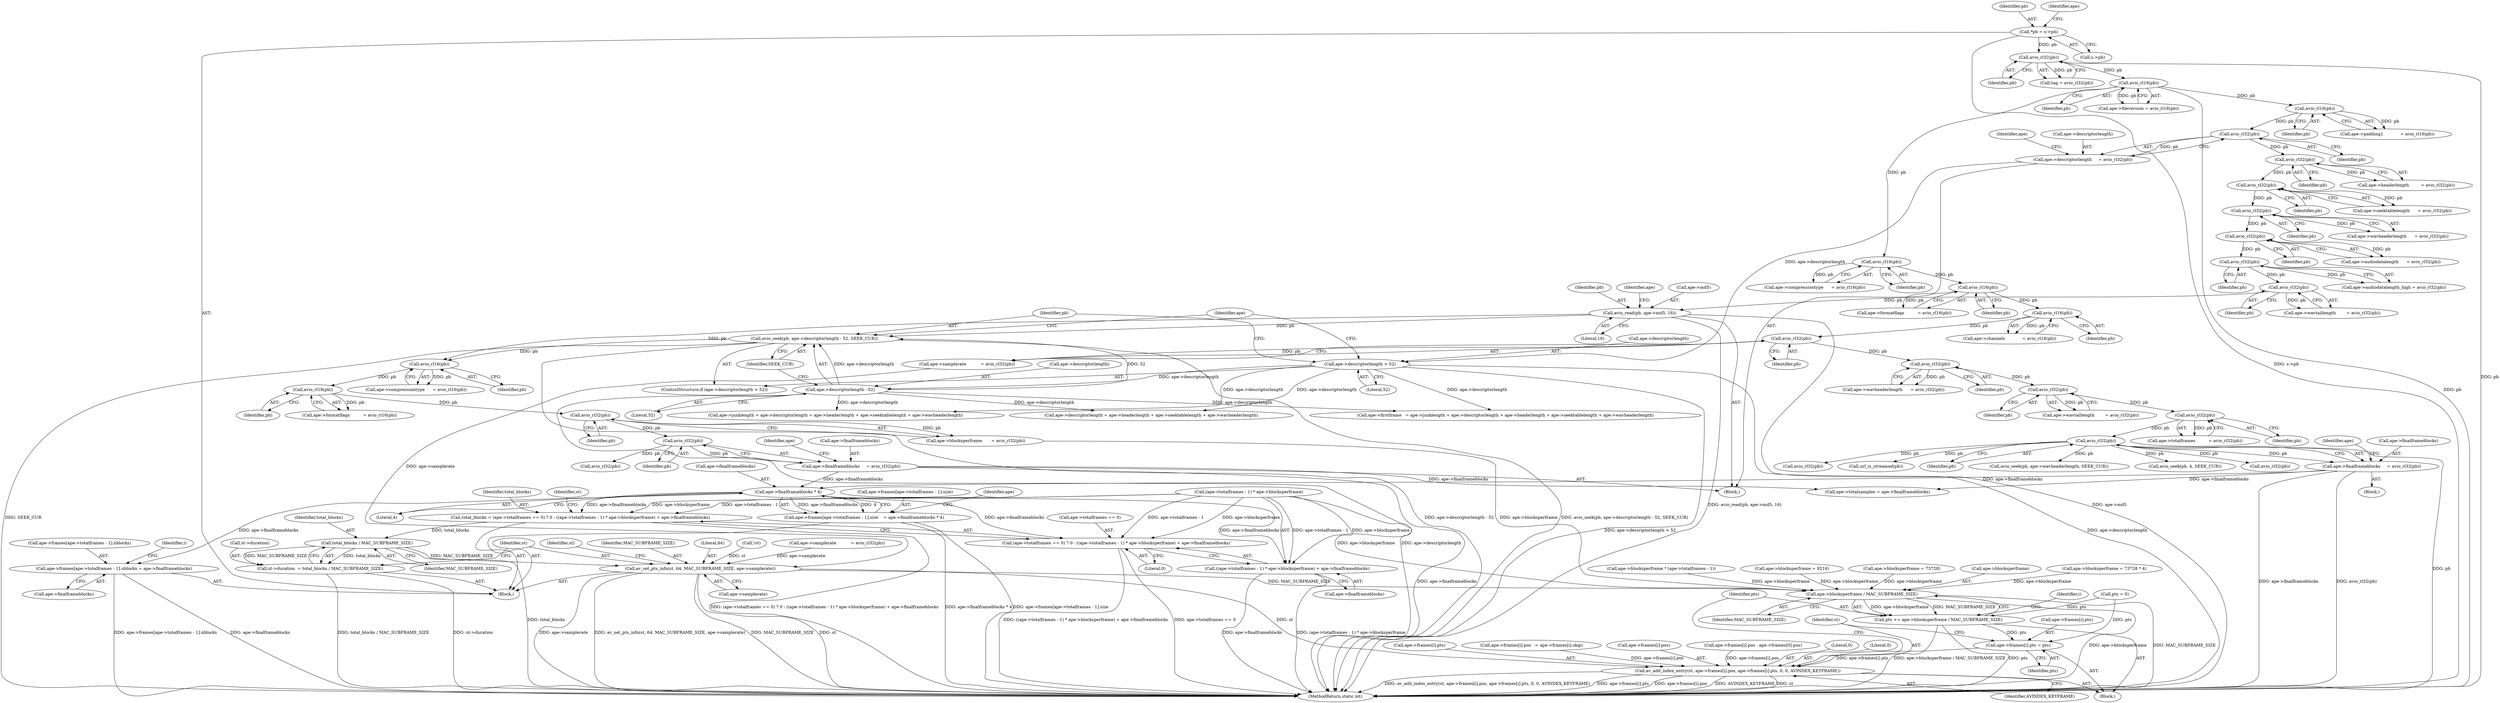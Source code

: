digraph "0_FFmpeg_8312e3fc9041027a33c8bc667bb99740fdf41dd5@API" {
"1000780" [label="(Call,ape->finalframeblocks * 4)"];
"1000364" [label="(Call,ape->finalframeblocks     = avio_rl32(pb))"];
"1000368" [label="(Call,avio_rl32(pb))"];
"1000362" [label="(Call,avio_rl32(pb))"];
"1000356" [label="(Call,avio_rl32(pb))"];
"1000350" [label="(Call,avio_rl32(pb))"];
"1000344" [label="(Call,avio_rl32(pb))"];
"1000338" [label="(Call,avio_rl16(pb))"];
"1000332" [label="(Call,avio_rl16(pb))"];
"1000326" [label="(Call,avio_rl16(pb))"];
"1000153" [label="(Call,avio_rl16(pb))"];
"1000136" [label="(Call,avio_rl32(pb))"];
"1000113" [label="(Call,*pb = s->pb)"];
"1000280" [label="(Call,ape->finalframeblocks     = avio_rl32(pb))"];
"1000284" [label="(Call,avio_rl32(pb))"];
"1000278" [label="(Call,avio_rl32(pb))"];
"1000272" [label="(Call,avio_rl16(pb))"];
"1000266" [label="(Call,avio_rl16(pb))"];
"1000254" [label="(Call,avio_seek(pb, ape->descriptorlength - 52, SEEK_CUR))"];
"1000242" [label="(Call,avio_read(pb, ape->md5, 16))"];
"1000240" [label="(Call,avio_rl32(pb))"];
"1000234" [label="(Call,avio_rl32(pb))"];
"1000228" [label="(Call,avio_rl32(pb))"];
"1000222" [label="(Call,avio_rl32(pb))"];
"1000216" [label="(Call,avio_rl32(pb))"];
"1000210" [label="(Call,avio_rl32(pb))"];
"1000204" [label="(Call,avio_rl32(pb))"];
"1000198" [label="(Call,avio_rl16(pb))"];
"1000256" [label="(Call,ape->descriptorlength - 52)"];
"1000249" [label="(Call,ape->descriptorlength > 52)"];
"1000200" [label="(Call,ape->descriptorlength     = avio_rl32(pb))"];
"1000768" [label="(Call,ape->frames[ape->totalframes - 1].size    = ape->finalframeblocks * 4)"];
"1000785" [label="(Call,ape->frames[ape->totalframes - 1].nblocks = ape->finalframeblocks)"];
"1000914" [label="(Call,total_blocks = (ape->totalframes == 0) ? 0 : ((ape->totalframes - 1) * ape->blocksperframe) + ape->finalframeblocks)"];
"1001011" [label="(Call,total_blocks / MAC_SUBFRAME_SIZE)"];
"1001007" [label="(Call,st->duration  = total_blocks / MAC_SUBFRAME_SIZE)"];
"1001014" [label="(Call,av_set_pts_info(st, 64, MAC_SUBFRAME_SIZE, ape->samplerate))"];
"1001093" [label="(Call,av_add_index_entry(st, ape->frames[i].pos, ape->frames[i].pts, 0, 0, AVINDEX_KEYFRAME))"];
"1001114" [label="(Call,ape->blocksperframe / MAC_SUBFRAME_SIZE)"];
"1001112" [label="(Call,pts += ape->blocksperframe / MAC_SUBFRAME_SIZE)"];
"1001084" [label="(Call,ape->frames[i].pts = pts)"];
"1000916" [label="(Call,(ape->totalframes == 0) ? 0 : ((ape->totalframes - 1) * ape->blocksperframe) + ape->finalframeblocks)"];
"1000923" [label="(Call,((ape->totalframes - 1) * ape->blocksperframe) + ape->finalframeblocks)"];
"1000242" [label="(Call,avio_read(pb, ape->md5, 16))"];
"1000326" [label="(Call,avio_rl16(pb))"];
"1000784" [label="(Literal,4)"];
"1000243" [label="(Identifier,pb)"];
"1000311" [label="(Block,)"];
"1000362" [label="(Call,avio_rl32(pb))"];
"1000257" [label="(Call,ape->descriptorlength)"];
"1000273" [label="(Identifier,pb)"];
"1000137" [label="(Identifier,pb)"];
"1000212" [label="(Call,ape->seektablelength      = avio_rl32(pb))"];
"1001112" [label="(Call,pts += ape->blocksperframe / MAC_SUBFRAME_SIZE)"];
"1000373" [label="(Identifier,ape)"];
"1000210" [label="(Call,avio_rl32(pb))"];
"1001094" [label="(Identifier,st)"];
"1000290" [label="(Call,avio_rl32(pb))"];
"1000346" [label="(Call,ape->wavheaderlength      = avio_rl32(pb))"];
"1000909" [label="(Call,!st)"];
"1001069" [label="(Call,pts = 0)"];
"1000211" [label="(Identifier,pb)"];
"1000217" [label="(Identifier,pb)"];
"1000240" [label="(Call,avio_rl32(pb))"];
"1000344" [label="(Call,avio_rl32(pb))"];
"1000304" [label="(Call,ape->samplerate           = avio_rl32(pb))"];
"1001085" [label="(Call,ape->frames[i].pts)"];
"1000228" [label="(Call,avio_rl32(pb))"];
"1000780" [label="(Call,ape->finalframeblocks * 4)"];
"1000241" [label="(Identifier,pb)"];
"1000154" [label="(Identifier,pb)"];
"1000115" [label="(Call,s->pb)"];
"1000114" [label="(Identifier,pb)"];
"1000647" [label="(Call,avio_rl32(pb))"];
"1001012" [label="(Identifier,total_blocks)"];
"1001102" [label="(Call,ape->frames[i].pts)"];
"1000234" [label="(Call,avio_rl32(pb))"];
"1000356" [label="(Call,avio_rl32(pb))"];
"1000821" [label="(Call,ape->frames[i].pos  -= ape->frames[i].skip)"];
"1000328" [label="(Call,ape->formatflags          = avio_rl16(pb))"];
"1000352" [label="(Call,ape->wavtaillength        = avio_rl32(pb))"];
"1000236" [label="(Call,ape->wavtaillength        = avio_rl32(pb))"];
"1001095" [label="(Call,ape->frames[i].pos)"];
"1000456" [label="(Call,ape->blocksperframe = 73728 * 4)"];
"1000924" [label="(Call,(ape->totalframes - 1) * ape->blocksperframe)"];
"1001024" [label="(Identifier,st)"];
"1001014" [label="(Call,av_set_pts_info(st, 64, MAC_SUBFRAME_SIZE, ape->samplerate))"];
"1001013" [label="(Identifier,MAC_SUBFRAME_SIZE)"];
"1000922" [label="(Literal,0)"];
"1000923" [label="(Call,((ape->totalframes - 1) * ape->blocksperframe) + ape->finalframeblocks)"];
"1000247" [label="(Literal,16)"];
"1000334" [label="(Call,ape->channels             = avio_rl16(pb))"];
"1000603" [label="(Call,ape->blocksperframe * (ape->totalframes - 1))"];
"1000256" [label="(Call,ape->descriptorlength - 52)"];
"1000206" [label="(Call,ape->headerlength         = avio_rl32(pb))"];
"1000205" [label="(Identifier,pb)"];
"1000752" [label="(Call,ape->frames[i].pos - ape->frames[0].pos)"];
"1000248" [label="(ControlStructure,if (ape->descriptorlength > 52))"];
"1000769" [label="(Call,ape->frames[ape->totalframes - 1].size)"];
"1001118" [label="(Identifier,MAC_SUBFRAME_SIZE)"];
"1001113" [label="(Identifier,pts)"];
"1000251" [label="(Identifier,ape)"];
"1000340" [label="(Call,ape->samplerate           = avio_rl32(pb))"];
"1000120" [label="(Identifier,ape)"];
"1000136" [label="(Call,avio_rl32(pb))"];
"1000216" [label="(Call,avio_rl32(pb))"];
"1001011" [label="(Call,total_blocks / MAC_SUBFRAME_SIZE)"];
"1001008" [label="(Call,st->duration)"];
"1000200" [label="(Call,ape->descriptorlength     = avio_rl32(pb))"];
"1000264" [label="(Identifier,ape)"];
"1000488" [label="(Call,ape->blocksperframe = 9216)"];
"1001092" [label="(Identifier,pts)"];
"1000917" [label="(Call,ape->totalframes == 0)"];
"1000149" [label="(Call,ape->fileversion = avio_rl16(pb))"];
"1000244" [label="(Call,ape->md5)"];
"1000272" [label="(Call,avio_rl16(pb))"];
"1001018" [label="(Call,ape->samplerate)"];
"1000365" [label="(Call,ape->finalframeblocks)"];
"1000786" [label="(Call,ape->frames[ape->totalframes - 1].nblocks)"];
"1000933" [label="(Call,ape->finalframeblocks)"];
"1000288" [label="(Identifier,ape)"];
"1000260" [label="(Literal,52)"];
"1000558" [label="(Call,ape->firstframe   = ape->junklength + ape->descriptorlength + ape->headerlength + ape->seektablelength + ape->wavheaderlength)"];
"1000802" [label="(Identifier,i)"];
"1000797" [label="(Call,ape->finalframeblocks)"];
"1000351" [label="(Identifier,pb)"];
"1000785" [label="(Call,ape->frames[ape->totalframes - 1].nblocks = ape->finalframeblocks)"];
"1000914" [label="(Call,total_blocks = (ape->totalframes == 0) ? 0 : ((ape->totalframes - 1) * ape->blocksperframe) + ape->finalframeblocks)"];
"1000789" [label="(Identifier,ape)"];
"1000285" [label="(Identifier,pb)"];
"1000279" [label="(Identifier,pb)"];
"1000482" [label="(Call,ape->blocksperframe = 73728)"];
"1000250" [label="(Call,ape->descriptorlength)"];
"1000224" [label="(Call,ape->audiodatalength      = avio_rl32(pb))"];
"1000586" [label="(Call,ape->totalsamples = ape->finalframeblocks)"];
"1000345" [label="(Identifier,pb)"];
"1000281" [label="(Call,ape->finalframeblocks)"];
"1001114" [label="(Call,ape->blocksperframe / MAC_SUBFRAME_SIZE)"];
"1001007" [label="(Call,st->duration  = total_blocks / MAC_SUBFRAME_SIZE)"];
"1000781" [label="(Call,ape->finalframeblocks)"];
"1000222" [label="(Call,avio_rl32(pb))"];
"1000249" [label="(Call,ape->descriptorlength > 52)"];
"1001115" [label="(Call,ape->blocksperframe)"];
"1000111" [label="(Block,)"];
"1000204" [label="(Call,avio_rl32(pb))"];
"1001083" [label="(Block,)"];
"1000915" [label="(Identifier,total_blocks)"];
"1000875" [label="(Call,url_is_streamed(pb))"];
"1000939" [label="(Identifier,st)"];
"1000230" [label="(Call,ape->audiodatalength_high = avio_rl32(pb))"];
"1000153" [label="(Call,avio_rl16(pb))"];
"1001015" [label="(Identifier,st)"];
"1000253" [label="(Literal,52)"];
"1000338" [label="(Call,avio_rl16(pb))"];
"1001111" [label="(Identifier,AVINDEX_KEYFRAME)"];
"1000268" [label="(Call,ape->formatflags          = avio_rl16(pb))"];
"1000358" [label="(Call,ape->totalframes          = avio_rl32(pb))"];
"1000368" [label="(Call,avio_rl32(pb))"];
"1000134" [label="(Call,tag = avio_rl32(pb))"];
"1000280" [label="(Call,ape->finalframeblocks     = avio_rl32(pb))"];
"1000274" [label="(Call,ape->blocksperframe       = avio_rl32(pb))"];
"1000768" [label="(Call,ape->frames[ape->totalframes - 1].size    = ape->finalframeblocks * 4)"];
"1000208" [label="(Identifier,ape)"];
"1000262" [label="(Call,ape->compressiontype      = avio_rl16(pb))"];
"1000916" [label="(Call,(ape->totalframes == 0) ? 0 : ((ape->totalframes - 1) * ape->blocksperframe) + ape->finalframeblocks)"];
"1000369" [label="(Identifier,pb)"];
"1000364" [label="(Call,ape->finalframeblocks     = avio_rl32(pb))"];
"1000254" [label="(Call,avio_seek(pb, ape->descriptorlength - 52, SEEK_CUR))"];
"1000327" [label="(Identifier,pb)"];
"1000278" [label="(Call,avio_rl32(pb))"];
"1001084" [label="(Call,ape->frames[i].pts = pts)"];
"1000198" [label="(Call,avio_rl16(pb))"];
"1000562" [label="(Call,ape->junklength + ape->descriptorlength + ape->headerlength + ape->seektablelength + ape->wavheaderlength)"];
"1001017" [label="(Identifier,MAC_SUBFRAME_SIZE)"];
"1000500" [label="(Call,avio_seek(pb, ape->wavheaderlength, SEEK_CUR))"];
"1000267" [label="(Identifier,pb)"];
"1000223" [label="(Identifier,pb)"];
"1000194" [label="(Call,ape->padding1             = avio_rl16(pb))"];
"1000332" [label="(Call,avio_rl16(pb))"];
"1000284" [label="(Call,avio_rl32(pb))"];
"1001093" [label="(Call,av_add_index_entry(st, ape->frames[i].pos, ape->frames[i].pts, 0, 0, AVINDEX_KEYFRAME))"];
"1000113" [label="(Call,*pb = s->pb)"];
"1000229" [label="(Identifier,pb)"];
"1000266" [label="(Call,avio_rl16(pb))"];
"1000377" [label="(Call,avio_seek(pb, 4, SEEK_CUR))"];
"1000255" [label="(Identifier,pb)"];
"1000322" [label="(Call,ape->compressiontype      = avio_rl16(pb))"];
"1000235" [label="(Identifier,pb)"];
"1000397" [label="(Call,avio_rl32(pb))"];
"1001016" [label="(Literal,64)"];
"1000350" [label="(Call,avio_rl32(pb))"];
"1001082" [label="(Identifier,i)"];
"1000201" [label="(Call,ape->descriptorlength)"];
"1000261" [label="(Identifier,SEEK_CUR)"];
"1000357" [label="(Identifier,pb)"];
"1000333" [label="(Identifier,pb)"];
"1000218" [label="(Call,ape->wavheaderlength      = avio_rl32(pb))"];
"1000566" [label="(Call,ape->descriptorlength + ape->headerlength + ape->seektablelength + ape->wavheaderlength)"];
"1001121" [label="(MethodReturn,static int)"];
"1000339" [label="(Identifier,pb)"];
"1001109" [label="(Literal,0)"];
"1000199" [label="(Identifier,pb)"];
"1000363" [label="(Identifier,pb)"];
"1000193" [label="(Block,)"];
"1001110" [label="(Literal,0)"];
"1000780" -> "1000768"  [label="AST: "];
"1000780" -> "1000784"  [label="CFG: "];
"1000781" -> "1000780"  [label="AST: "];
"1000784" -> "1000780"  [label="AST: "];
"1000768" -> "1000780"  [label="CFG: "];
"1000780" -> "1000768"  [label="DDG: ape->finalframeblocks"];
"1000780" -> "1000768"  [label="DDG: 4"];
"1000364" -> "1000780"  [label="DDG: ape->finalframeblocks"];
"1000280" -> "1000780"  [label="DDG: ape->finalframeblocks"];
"1000780" -> "1000785"  [label="DDG: ape->finalframeblocks"];
"1000780" -> "1000914"  [label="DDG: ape->finalframeblocks"];
"1000780" -> "1000916"  [label="DDG: ape->finalframeblocks"];
"1000780" -> "1000923"  [label="DDG: ape->finalframeblocks"];
"1000364" -> "1000311"  [label="AST: "];
"1000364" -> "1000368"  [label="CFG: "];
"1000365" -> "1000364"  [label="AST: "];
"1000368" -> "1000364"  [label="AST: "];
"1000373" -> "1000364"  [label="CFG: "];
"1000364" -> "1001121"  [label="DDG: ape->finalframeblocks"];
"1000364" -> "1001121"  [label="DDG: avio_rl32(pb)"];
"1000368" -> "1000364"  [label="DDG: pb"];
"1000364" -> "1000586"  [label="DDG: ape->finalframeblocks"];
"1000368" -> "1000369"  [label="CFG: "];
"1000369" -> "1000368"  [label="AST: "];
"1000368" -> "1001121"  [label="DDG: pb"];
"1000362" -> "1000368"  [label="DDG: pb"];
"1000368" -> "1000377"  [label="DDG: pb"];
"1000368" -> "1000397"  [label="DDG: pb"];
"1000368" -> "1000500"  [label="DDG: pb"];
"1000368" -> "1000647"  [label="DDG: pb"];
"1000368" -> "1000875"  [label="DDG: pb"];
"1000362" -> "1000358"  [label="AST: "];
"1000362" -> "1000363"  [label="CFG: "];
"1000363" -> "1000362"  [label="AST: "];
"1000358" -> "1000362"  [label="CFG: "];
"1000362" -> "1000358"  [label="DDG: pb"];
"1000356" -> "1000362"  [label="DDG: pb"];
"1000356" -> "1000352"  [label="AST: "];
"1000356" -> "1000357"  [label="CFG: "];
"1000357" -> "1000356"  [label="AST: "];
"1000352" -> "1000356"  [label="CFG: "];
"1000356" -> "1000352"  [label="DDG: pb"];
"1000350" -> "1000356"  [label="DDG: pb"];
"1000350" -> "1000346"  [label="AST: "];
"1000350" -> "1000351"  [label="CFG: "];
"1000351" -> "1000350"  [label="AST: "];
"1000346" -> "1000350"  [label="CFG: "];
"1000350" -> "1000346"  [label="DDG: pb"];
"1000344" -> "1000350"  [label="DDG: pb"];
"1000344" -> "1000340"  [label="AST: "];
"1000344" -> "1000345"  [label="CFG: "];
"1000345" -> "1000344"  [label="AST: "];
"1000340" -> "1000344"  [label="CFG: "];
"1000344" -> "1000340"  [label="DDG: pb"];
"1000338" -> "1000344"  [label="DDG: pb"];
"1000338" -> "1000334"  [label="AST: "];
"1000338" -> "1000339"  [label="CFG: "];
"1000339" -> "1000338"  [label="AST: "];
"1000334" -> "1000338"  [label="CFG: "];
"1000338" -> "1000334"  [label="DDG: pb"];
"1000332" -> "1000338"  [label="DDG: pb"];
"1000332" -> "1000328"  [label="AST: "];
"1000332" -> "1000333"  [label="CFG: "];
"1000333" -> "1000332"  [label="AST: "];
"1000328" -> "1000332"  [label="CFG: "];
"1000332" -> "1000328"  [label="DDG: pb"];
"1000326" -> "1000332"  [label="DDG: pb"];
"1000326" -> "1000322"  [label="AST: "];
"1000326" -> "1000327"  [label="CFG: "];
"1000327" -> "1000326"  [label="AST: "];
"1000322" -> "1000326"  [label="CFG: "];
"1000326" -> "1000322"  [label="DDG: pb"];
"1000153" -> "1000326"  [label="DDG: pb"];
"1000153" -> "1000149"  [label="AST: "];
"1000153" -> "1000154"  [label="CFG: "];
"1000154" -> "1000153"  [label="AST: "];
"1000149" -> "1000153"  [label="CFG: "];
"1000153" -> "1001121"  [label="DDG: pb"];
"1000153" -> "1000149"  [label="DDG: pb"];
"1000136" -> "1000153"  [label="DDG: pb"];
"1000153" -> "1000198"  [label="DDG: pb"];
"1000136" -> "1000134"  [label="AST: "];
"1000136" -> "1000137"  [label="CFG: "];
"1000137" -> "1000136"  [label="AST: "];
"1000134" -> "1000136"  [label="CFG: "];
"1000136" -> "1001121"  [label="DDG: pb"];
"1000136" -> "1000134"  [label="DDG: pb"];
"1000113" -> "1000136"  [label="DDG: pb"];
"1000113" -> "1000111"  [label="AST: "];
"1000113" -> "1000115"  [label="CFG: "];
"1000114" -> "1000113"  [label="AST: "];
"1000115" -> "1000113"  [label="AST: "];
"1000120" -> "1000113"  [label="CFG: "];
"1000113" -> "1001121"  [label="DDG: s->pb"];
"1000280" -> "1000193"  [label="AST: "];
"1000280" -> "1000284"  [label="CFG: "];
"1000281" -> "1000280"  [label="AST: "];
"1000284" -> "1000280"  [label="AST: "];
"1000288" -> "1000280"  [label="CFG: "];
"1000280" -> "1001121"  [label="DDG: ape->finalframeblocks"];
"1000284" -> "1000280"  [label="DDG: pb"];
"1000280" -> "1000586"  [label="DDG: ape->finalframeblocks"];
"1000284" -> "1000285"  [label="CFG: "];
"1000285" -> "1000284"  [label="AST: "];
"1000278" -> "1000284"  [label="DDG: pb"];
"1000284" -> "1000290"  [label="DDG: pb"];
"1000278" -> "1000274"  [label="AST: "];
"1000278" -> "1000279"  [label="CFG: "];
"1000279" -> "1000278"  [label="AST: "];
"1000274" -> "1000278"  [label="CFG: "];
"1000278" -> "1000274"  [label="DDG: pb"];
"1000272" -> "1000278"  [label="DDG: pb"];
"1000272" -> "1000268"  [label="AST: "];
"1000272" -> "1000273"  [label="CFG: "];
"1000273" -> "1000272"  [label="AST: "];
"1000268" -> "1000272"  [label="CFG: "];
"1000272" -> "1000268"  [label="DDG: pb"];
"1000266" -> "1000272"  [label="DDG: pb"];
"1000266" -> "1000262"  [label="AST: "];
"1000266" -> "1000267"  [label="CFG: "];
"1000267" -> "1000266"  [label="AST: "];
"1000262" -> "1000266"  [label="CFG: "];
"1000266" -> "1000262"  [label="DDG: pb"];
"1000254" -> "1000266"  [label="DDG: pb"];
"1000242" -> "1000266"  [label="DDG: pb"];
"1000254" -> "1000248"  [label="AST: "];
"1000254" -> "1000261"  [label="CFG: "];
"1000255" -> "1000254"  [label="AST: "];
"1000256" -> "1000254"  [label="AST: "];
"1000261" -> "1000254"  [label="AST: "];
"1000264" -> "1000254"  [label="CFG: "];
"1000254" -> "1001121"  [label="DDG: avio_seek(pb, ape->descriptorlength - 52, SEEK_CUR)"];
"1000254" -> "1001121"  [label="DDG: SEEK_CUR"];
"1000254" -> "1001121"  [label="DDG: ape->descriptorlength - 52"];
"1000242" -> "1000254"  [label="DDG: pb"];
"1000256" -> "1000254"  [label="DDG: ape->descriptorlength"];
"1000256" -> "1000254"  [label="DDG: 52"];
"1000242" -> "1000193"  [label="AST: "];
"1000242" -> "1000247"  [label="CFG: "];
"1000243" -> "1000242"  [label="AST: "];
"1000244" -> "1000242"  [label="AST: "];
"1000247" -> "1000242"  [label="AST: "];
"1000251" -> "1000242"  [label="CFG: "];
"1000242" -> "1001121"  [label="DDG: avio_read(pb, ape->md5, 16)"];
"1000242" -> "1001121"  [label="DDG: ape->md5"];
"1000240" -> "1000242"  [label="DDG: pb"];
"1000240" -> "1000236"  [label="AST: "];
"1000240" -> "1000241"  [label="CFG: "];
"1000241" -> "1000240"  [label="AST: "];
"1000236" -> "1000240"  [label="CFG: "];
"1000240" -> "1000236"  [label="DDG: pb"];
"1000234" -> "1000240"  [label="DDG: pb"];
"1000234" -> "1000230"  [label="AST: "];
"1000234" -> "1000235"  [label="CFG: "];
"1000235" -> "1000234"  [label="AST: "];
"1000230" -> "1000234"  [label="CFG: "];
"1000234" -> "1000230"  [label="DDG: pb"];
"1000228" -> "1000234"  [label="DDG: pb"];
"1000228" -> "1000224"  [label="AST: "];
"1000228" -> "1000229"  [label="CFG: "];
"1000229" -> "1000228"  [label="AST: "];
"1000224" -> "1000228"  [label="CFG: "];
"1000228" -> "1000224"  [label="DDG: pb"];
"1000222" -> "1000228"  [label="DDG: pb"];
"1000222" -> "1000218"  [label="AST: "];
"1000222" -> "1000223"  [label="CFG: "];
"1000223" -> "1000222"  [label="AST: "];
"1000218" -> "1000222"  [label="CFG: "];
"1000222" -> "1000218"  [label="DDG: pb"];
"1000216" -> "1000222"  [label="DDG: pb"];
"1000216" -> "1000212"  [label="AST: "];
"1000216" -> "1000217"  [label="CFG: "];
"1000217" -> "1000216"  [label="AST: "];
"1000212" -> "1000216"  [label="CFG: "];
"1000216" -> "1000212"  [label="DDG: pb"];
"1000210" -> "1000216"  [label="DDG: pb"];
"1000210" -> "1000206"  [label="AST: "];
"1000210" -> "1000211"  [label="CFG: "];
"1000211" -> "1000210"  [label="AST: "];
"1000206" -> "1000210"  [label="CFG: "];
"1000210" -> "1000206"  [label="DDG: pb"];
"1000204" -> "1000210"  [label="DDG: pb"];
"1000204" -> "1000200"  [label="AST: "];
"1000204" -> "1000205"  [label="CFG: "];
"1000205" -> "1000204"  [label="AST: "];
"1000200" -> "1000204"  [label="CFG: "];
"1000204" -> "1000200"  [label="DDG: pb"];
"1000198" -> "1000204"  [label="DDG: pb"];
"1000198" -> "1000194"  [label="AST: "];
"1000198" -> "1000199"  [label="CFG: "];
"1000199" -> "1000198"  [label="AST: "];
"1000194" -> "1000198"  [label="CFG: "];
"1000198" -> "1000194"  [label="DDG: pb"];
"1000256" -> "1000260"  [label="CFG: "];
"1000257" -> "1000256"  [label="AST: "];
"1000260" -> "1000256"  [label="AST: "];
"1000261" -> "1000256"  [label="CFG: "];
"1000256" -> "1001121"  [label="DDG: ape->descriptorlength"];
"1000249" -> "1000256"  [label="DDG: ape->descriptorlength"];
"1000256" -> "1000558"  [label="DDG: ape->descriptorlength"];
"1000256" -> "1000562"  [label="DDG: ape->descriptorlength"];
"1000256" -> "1000566"  [label="DDG: ape->descriptorlength"];
"1000249" -> "1000248"  [label="AST: "];
"1000249" -> "1000253"  [label="CFG: "];
"1000250" -> "1000249"  [label="AST: "];
"1000253" -> "1000249"  [label="AST: "];
"1000255" -> "1000249"  [label="CFG: "];
"1000264" -> "1000249"  [label="CFG: "];
"1000249" -> "1001121"  [label="DDG: ape->descriptorlength"];
"1000249" -> "1001121"  [label="DDG: ape->descriptorlength > 52"];
"1000200" -> "1000249"  [label="DDG: ape->descriptorlength"];
"1000249" -> "1000558"  [label="DDG: ape->descriptorlength"];
"1000249" -> "1000562"  [label="DDG: ape->descriptorlength"];
"1000249" -> "1000566"  [label="DDG: ape->descriptorlength"];
"1000200" -> "1000193"  [label="AST: "];
"1000201" -> "1000200"  [label="AST: "];
"1000208" -> "1000200"  [label="CFG: "];
"1000768" -> "1000111"  [label="AST: "];
"1000769" -> "1000768"  [label="AST: "];
"1000789" -> "1000768"  [label="CFG: "];
"1000768" -> "1001121"  [label="DDG: ape->finalframeblocks * 4"];
"1000768" -> "1001121"  [label="DDG: ape->frames[ape->totalframes - 1].size"];
"1000785" -> "1000111"  [label="AST: "];
"1000785" -> "1000797"  [label="CFG: "];
"1000786" -> "1000785"  [label="AST: "];
"1000797" -> "1000785"  [label="AST: "];
"1000802" -> "1000785"  [label="CFG: "];
"1000785" -> "1001121"  [label="DDG: ape->frames[ape->totalframes - 1].nblocks"];
"1000785" -> "1001121"  [label="DDG: ape->finalframeblocks"];
"1000914" -> "1000111"  [label="AST: "];
"1000914" -> "1000916"  [label="CFG: "];
"1000915" -> "1000914"  [label="AST: "];
"1000916" -> "1000914"  [label="AST: "];
"1000939" -> "1000914"  [label="CFG: "];
"1000914" -> "1001121"  [label="DDG: (ape->totalframes == 0) ? 0 : ((ape->totalframes - 1) * ape->blocksperframe) + ape->finalframeblocks"];
"1000924" -> "1000914"  [label="DDG: ape->totalframes - 1"];
"1000924" -> "1000914"  [label="DDG: ape->blocksperframe"];
"1000914" -> "1001011"  [label="DDG: total_blocks"];
"1001011" -> "1001007"  [label="AST: "];
"1001011" -> "1001013"  [label="CFG: "];
"1001012" -> "1001011"  [label="AST: "];
"1001013" -> "1001011"  [label="AST: "];
"1001007" -> "1001011"  [label="CFG: "];
"1001011" -> "1001121"  [label="DDG: total_blocks"];
"1001011" -> "1001007"  [label="DDG: total_blocks"];
"1001011" -> "1001007"  [label="DDG: MAC_SUBFRAME_SIZE"];
"1001011" -> "1001014"  [label="DDG: MAC_SUBFRAME_SIZE"];
"1001007" -> "1000111"  [label="AST: "];
"1001008" -> "1001007"  [label="AST: "];
"1001015" -> "1001007"  [label="CFG: "];
"1001007" -> "1001121"  [label="DDG: st->duration"];
"1001007" -> "1001121"  [label="DDG: total_blocks / MAC_SUBFRAME_SIZE"];
"1001014" -> "1000111"  [label="AST: "];
"1001014" -> "1001018"  [label="CFG: "];
"1001015" -> "1001014"  [label="AST: "];
"1001016" -> "1001014"  [label="AST: "];
"1001017" -> "1001014"  [label="AST: "];
"1001018" -> "1001014"  [label="AST: "];
"1001024" -> "1001014"  [label="CFG: "];
"1001014" -> "1001121"  [label="DDG: st"];
"1001014" -> "1001121"  [label="DDG: ape->samplerate"];
"1001014" -> "1001121"  [label="DDG: av_set_pts_info(st, 64, MAC_SUBFRAME_SIZE, ape->samplerate)"];
"1001014" -> "1001121"  [label="DDG: MAC_SUBFRAME_SIZE"];
"1000909" -> "1001014"  [label="DDG: st"];
"1000304" -> "1001014"  [label="DDG: ape->samplerate"];
"1000340" -> "1001014"  [label="DDG: ape->samplerate"];
"1001014" -> "1001093"  [label="DDG: st"];
"1001014" -> "1001114"  [label="DDG: MAC_SUBFRAME_SIZE"];
"1001093" -> "1001083"  [label="AST: "];
"1001093" -> "1001111"  [label="CFG: "];
"1001094" -> "1001093"  [label="AST: "];
"1001095" -> "1001093"  [label="AST: "];
"1001102" -> "1001093"  [label="AST: "];
"1001109" -> "1001093"  [label="AST: "];
"1001110" -> "1001093"  [label="AST: "];
"1001111" -> "1001093"  [label="AST: "];
"1001113" -> "1001093"  [label="CFG: "];
"1001093" -> "1001121"  [label="DDG: AVINDEX_KEYFRAME"];
"1001093" -> "1001121"  [label="DDG: st"];
"1001093" -> "1001121"  [label="DDG: av_add_index_entry(st, ape->frames[i].pos, ape->frames[i].pts, 0, 0, AVINDEX_KEYFRAME)"];
"1001093" -> "1001121"  [label="DDG: ape->frames[i].pts"];
"1001093" -> "1001121"  [label="DDG: ape->frames[i].pos"];
"1000752" -> "1001093"  [label="DDG: ape->frames[i].pos"];
"1000821" -> "1001093"  [label="DDG: ape->frames[i].pos"];
"1001084" -> "1001093"  [label="DDG: ape->frames[i].pts"];
"1001114" -> "1001112"  [label="AST: "];
"1001114" -> "1001118"  [label="CFG: "];
"1001115" -> "1001114"  [label="AST: "];
"1001118" -> "1001114"  [label="AST: "];
"1001112" -> "1001114"  [label="CFG: "];
"1001114" -> "1001121"  [label="DDG: ape->blocksperframe"];
"1001114" -> "1001121"  [label="DDG: MAC_SUBFRAME_SIZE"];
"1001114" -> "1001112"  [label="DDG: ape->blocksperframe"];
"1001114" -> "1001112"  [label="DDG: MAC_SUBFRAME_SIZE"];
"1000924" -> "1001114"  [label="DDG: ape->blocksperframe"];
"1000482" -> "1001114"  [label="DDG: ape->blocksperframe"];
"1000603" -> "1001114"  [label="DDG: ape->blocksperframe"];
"1000456" -> "1001114"  [label="DDG: ape->blocksperframe"];
"1000488" -> "1001114"  [label="DDG: ape->blocksperframe"];
"1000274" -> "1001114"  [label="DDG: ape->blocksperframe"];
"1001112" -> "1001083"  [label="AST: "];
"1001113" -> "1001112"  [label="AST: "];
"1001082" -> "1001112"  [label="CFG: "];
"1001112" -> "1001121"  [label="DDG: pts"];
"1001112" -> "1001121"  [label="DDG: ape->blocksperframe / MAC_SUBFRAME_SIZE"];
"1001112" -> "1001084"  [label="DDG: pts"];
"1001069" -> "1001112"  [label="DDG: pts"];
"1001084" -> "1001083"  [label="AST: "];
"1001084" -> "1001092"  [label="CFG: "];
"1001085" -> "1001084"  [label="AST: "];
"1001092" -> "1001084"  [label="AST: "];
"1001094" -> "1001084"  [label="CFG: "];
"1001069" -> "1001084"  [label="DDG: pts"];
"1000916" -> "1000922"  [label="CFG: "];
"1000916" -> "1000923"  [label="CFG: "];
"1000917" -> "1000916"  [label="AST: "];
"1000922" -> "1000916"  [label="AST: "];
"1000923" -> "1000916"  [label="AST: "];
"1000916" -> "1001121"  [label="DDG: ((ape->totalframes - 1) * ape->blocksperframe) + ape->finalframeblocks"];
"1000916" -> "1001121"  [label="DDG: ape->totalframes == 0"];
"1000924" -> "1000916"  [label="DDG: ape->totalframes - 1"];
"1000924" -> "1000916"  [label="DDG: ape->blocksperframe"];
"1000923" -> "1000933"  [label="CFG: "];
"1000924" -> "1000923"  [label="AST: "];
"1000933" -> "1000923"  [label="AST: "];
"1000923" -> "1001121"  [label="DDG: ape->finalframeblocks"];
"1000923" -> "1001121"  [label="DDG: (ape->totalframes - 1) * ape->blocksperframe"];
"1000924" -> "1000923"  [label="DDG: ape->totalframes - 1"];
"1000924" -> "1000923"  [label="DDG: ape->blocksperframe"];
}
